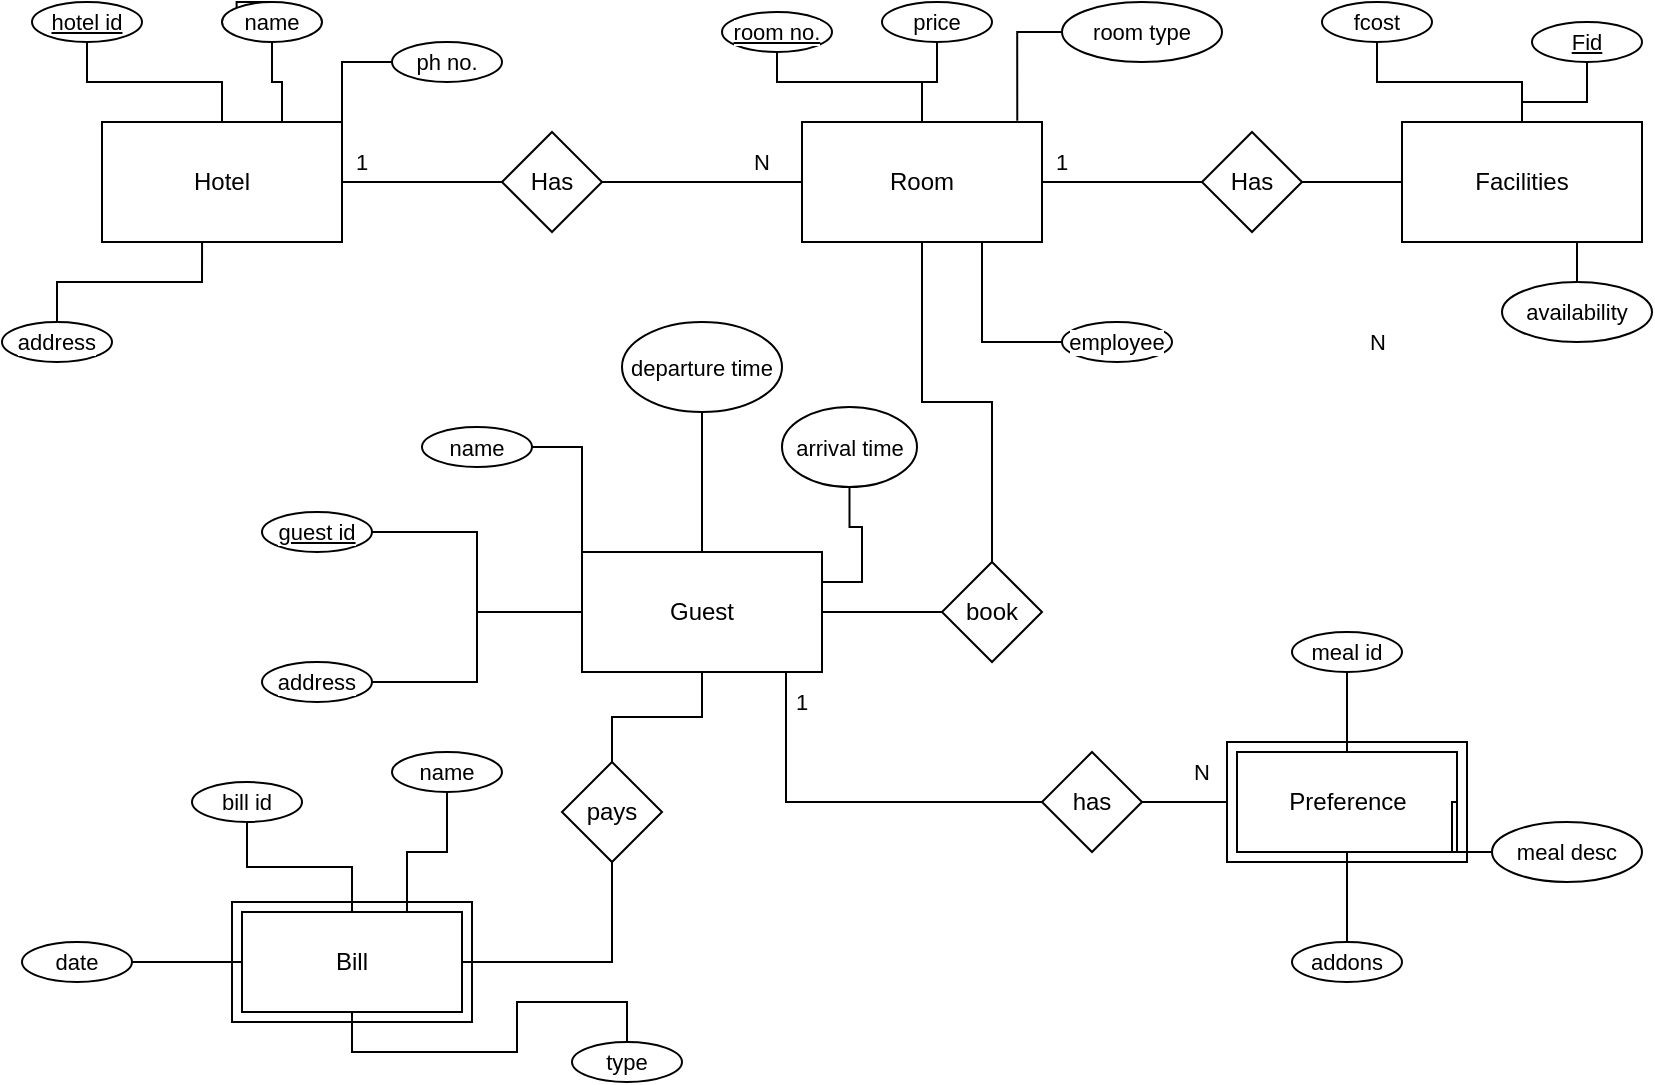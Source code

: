 <mxfile version="23.1.6" type="github">
  <diagram id="R2lEEEUBdFMjLlhIrx00" name="Page-1">
    <mxGraphModel dx="1050" dy="558" grid="1" gridSize="10" guides="1" tooltips="1" connect="1" arrows="1" fold="1" page="1" pageScale="1" pageWidth="850" pageHeight="1100" math="0" shadow="0" extFonts="Permanent Marker^https://fonts.googleapis.com/css?family=Permanent+Marker">
      <root>
        <mxCell id="0" />
        <mxCell id="1" parent="0" />
        <mxCell id="X7LjUGPbY0fBhvlBGE30-14" value="" style="edgeStyle=orthogonalEdgeStyle;rounded=0;orthogonalLoop=1;jettySize=auto;html=1;endArrow=none;endFill=0;" parent="1" source="X7LjUGPbY0fBhvlBGE30-1" target="X7LjUGPbY0fBhvlBGE30-9" edge="1">
          <mxGeometry relative="1" as="geometry" />
        </mxCell>
        <mxCell id="X7LjUGPbY0fBhvlBGE30-1" value="Hotel" style="rounded=0;whiteSpace=wrap;html=1;" parent="1" vertex="1">
          <mxGeometry x="60" y="70" width="120" height="60" as="geometry" />
        </mxCell>
        <mxCell id="X7LjUGPbY0fBhvlBGE30-16" value="" style="edgeStyle=orthogonalEdgeStyle;rounded=0;orthogonalLoop=1;jettySize=auto;html=1;endArrow=none;endFill=0;" parent="1" source="X7LjUGPbY0fBhvlBGE30-2" target="X7LjUGPbY0fBhvlBGE30-12" edge="1">
          <mxGeometry relative="1" as="geometry" />
        </mxCell>
        <mxCell id="X7LjUGPbY0fBhvlBGE30-22" value="" style="edgeStyle=orthogonalEdgeStyle;rounded=0;orthogonalLoop=1;jettySize=auto;html=1;endArrow=none;endFill=0;" parent="1" source="X7LjUGPbY0fBhvlBGE30-2" target="X7LjUGPbY0fBhvlBGE30-10" edge="1">
          <mxGeometry relative="1" as="geometry" />
        </mxCell>
        <mxCell id="X7LjUGPbY0fBhvlBGE30-113" style="edgeStyle=orthogonalEdgeStyle;rounded=0;orthogonalLoop=1;jettySize=auto;html=1;entryX=0.5;entryY=1;entryDx=0;entryDy=0;strokeColor=default;align=center;verticalAlign=middle;fontFamily=Helvetica;fontSize=11;fontColor=default;labelBackgroundColor=default;endArrow=none;endFill=0;" parent="1" source="X7LjUGPbY0fBhvlBGE30-2" target="X7LjUGPbY0fBhvlBGE30-41" edge="1">
          <mxGeometry relative="1" as="geometry" />
        </mxCell>
        <mxCell id="X7LjUGPbY0fBhvlBGE30-2" value="Room" style="rounded=0;whiteSpace=wrap;html=1;" parent="1" vertex="1">
          <mxGeometry x="410" y="70" width="120" height="60" as="geometry" />
        </mxCell>
        <mxCell id="X7LjUGPbY0fBhvlBGE30-3" value="Facilities" style="rounded=0;whiteSpace=wrap;html=1;" parent="1" vertex="1">
          <mxGeometry x="710" y="70" width="120" height="60" as="geometry" />
        </mxCell>
        <mxCell id="X7LjUGPbY0fBhvlBGE30-33" style="edgeStyle=orthogonalEdgeStyle;rounded=0;orthogonalLoop=1;jettySize=auto;html=1;entryX=0.5;entryY=0;entryDx=0;entryDy=0;strokeColor=default;align=center;verticalAlign=middle;fontFamily=Helvetica;fontSize=11;fontColor=default;labelBackgroundColor=default;endArrow=none;endFill=0;" parent="1" source="X7LjUGPbY0fBhvlBGE30-4" target="X7LjUGPbY0fBhvlBGE30-30" edge="1">
          <mxGeometry relative="1" as="geometry" />
        </mxCell>
        <mxCell id="X7LjUGPbY0fBhvlBGE30-95" style="edgeStyle=orthogonalEdgeStyle;rounded=0;orthogonalLoop=1;jettySize=auto;html=1;entryX=0.5;entryY=1;entryDx=0;entryDy=0;strokeColor=default;align=center;verticalAlign=middle;fontFamily=Helvetica;fontSize=11;fontColor=default;labelBackgroundColor=default;endArrow=none;endFill=0;" parent="1" source="X7LjUGPbY0fBhvlBGE30-4" target="X7LjUGPbY0fBhvlBGE30-53" edge="1">
          <mxGeometry relative="1" as="geometry" />
        </mxCell>
        <mxCell id="X7LjUGPbY0fBhvlBGE30-4" value="Guest" style="rounded=0;whiteSpace=wrap;html=1;" parent="1" vertex="1">
          <mxGeometry x="300" y="285" width="120" height="60" as="geometry" />
        </mxCell>
        <mxCell id="X7LjUGPbY0fBhvlBGE30-5" value="" style="rounded=0;whiteSpace=wrap;html=1;" parent="1" vertex="1">
          <mxGeometry x="125" y="460" width="120" height="60" as="geometry" />
        </mxCell>
        <mxCell id="X7LjUGPbY0fBhvlBGE30-7" value="" style="rounded=0;whiteSpace=wrap;html=1;" parent="1" vertex="1">
          <mxGeometry x="622.5" y="380" width="120" height="60" as="geometry" />
        </mxCell>
        <mxCell id="X7LjUGPbY0fBhvlBGE30-15" value="" style="edgeStyle=orthogonalEdgeStyle;rounded=0;orthogonalLoop=1;jettySize=auto;html=1;strokeColor=default;endArrow=none;endFill=0;" parent="1" source="X7LjUGPbY0fBhvlBGE30-9" target="X7LjUGPbY0fBhvlBGE30-2" edge="1">
          <mxGeometry relative="1" as="geometry" />
        </mxCell>
        <mxCell id="X7LjUGPbY0fBhvlBGE30-9" value="Has" style="rhombus;whiteSpace=wrap;html=1;" parent="1" vertex="1">
          <mxGeometry x="260" y="75" width="50" height="50" as="geometry" />
        </mxCell>
        <mxCell id="X7LjUGPbY0fBhvlBGE30-121" style="edgeStyle=orthogonalEdgeStyle;rounded=0;orthogonalLoop=1;jettySize=auto;html=1;strokeColor=default;align=center;verticalAlign=middle;fontFamily=Helvetica;fontSize=11;fontColor=default;labelBackgroundColor=default;endArrow=none;endFill=0;" parent="1" source="X7LjUGPbY0fBhvlBGE30-10" target="X7LjUGPbY0fBhvlBGE30-3" edge="1">
          <mxGeometry relative="1" as="geometry" />
        </mxCell>
        <mxCell id="X7LjUGPbY0fBhvlBGE30-10" value="Has" style="rhombus;whiteSpace=wrap;html=1;" parent="1" vertex="1">
          <mxGeometry x="610" y="75" width="50" height="50" as="geometry" />
        </mxCell>
        <mxCell id="X7LjUGPbY0fBhvlBGE30-26" value="" style="edgeStyle=orthogonalEdgeStyle;rounded=0;orthogonalLoop=1;jettySize=auto;html=1;strokeColor=default;align=center;verticalAlign=middle;fontFamily=Helvetica;fontSize=11;fontColor=default;labelBackgroundColor=default;endArrow=none;endFill=0;" parent="1" source="X7LjUGPbY0fBhvlBGE30-12" target="X7LjUGPbY0fBhvlBGE30-4" edge="1">
          <mxGeometry relative="1" as="geometry" />
        </mxCell>
        <mxCell id="X7LjUGPbY0fBhvlBGE30-12" value="book" style="rhombus;whiteSpace=wrap;html=1;" parent="1" vertex="1">
          <mxGeometry x="480" y="290" width="50" height="50" as="geometry" />
        </mxCell>
        <mxCell id="X7LjUGPbY0fBhvlBGE30-29" style="edgeStyle=orthogonalEdgeStyle;rounded=0;orthogonalLoop=1;jettySize=auto;html=1;exitX=1;exitY=0.5;exitDx=0;exitDy=0;entryX=0;entryY=0.5;entryDx=0;entryDy=0;strokeColor=default;align=center;verticalAlign=middle;fontFamily=Helvetica;fontSize=11;fontColor=default;labelBackgroundColor=default;endArrow=none;endFill=0;" parent="1" source="X7LjUGPbY0fBhvlBGE30-13" target="X7LjUGPbY0fBhvlBGE30-7" edge="1">
          <mxGeometry relative="1" as="geometry" />
        </mxCell>
        <mxCell id="X7LjUGPbY0fBhvlBGE30-13" value="has" style="rhombus;whiteSpace=wrap;html=1;" parent="1" vertex="1">
          <mxGeometry x="530" y="385" width="50" height="50" as="geometry" />
        </mxCell>
        <mxCell id="X7LjUGPbY0fBhvlBGE30-104" style="edgeStyle=orthogonalEdgeStyle;rounded=0;orthogonalLoop=1;jettySize=auto;html=1;entryX=0.5;entryY=1;entryDx=0;entryDy=0;strokeColor=default;align=center;verticalAlign=middle;fontFamily=Helvetica;fontSize=11;fontColor=default;labelBackgroundColor=default;endArrow=none;endFill=0;" parent="1" source="X7LjUGPbY0fBhvlBGE30-19" target="X7LjUGPbY0fBhvlBGE30-30" edge="1">
          <mxGeometry relative="1" as="geometry" />
        </mxCell>
        <mxCell id="X7LjUGPbY0fBhvlBGE30-19" value="Bill" style="rounded=0;whiteSpace=wrap;html=1;" parent="1" vertex="1">
          <mxGeometry x="130" y="465" width="110" height="50" as="geometry" />
        </mxCell>
        <mxCell id="X7LjUGPbY0fBhvlBGE30-90" style="edgeStyle=orthogonalEdgeStyle;rounded=0;orthogonalLoop=1;jettySize=auto;html=1;entryX=0.5;entryY=1;entryDx=0;entryDy=0;strokeColor=default;align=center;verticalAlign=middle;fontFamily=Helvetica;fontSize=11;fontColor=default;labelBackgroundColor=default;endArrow=none;endFill=0;" parent="1" source="X7LjUGPbY0fBhvlBGE30-20" target="X7LjUGPbY0fBhvlBGE30-64" edge="1">
          <mxGeometry relative="1" as="geometry" />
        </mxCell>
        <mxCell id="X7LjUGPbY0fBhvlBGE30-20" value="Preference" style="rounded=0;whiteSpace=wrap;html=1;" parent="1" vertex="1">
          <mxGeometry x="627.5" y="385" width="110" height="50" as="geometry" />
        </mxCell>
        <mxCell id="X7LjUGPbY0fBhvlBGE30-30" value="pays" style="rhombus;whiteSpace=wrap;html=1;" parent="1" vertex="1">
          <mxGeometry x="290" y="390" width="50" height="50" as="geometry" />
        </mxCell>
        <mxCell id="X7LjUGPbY0fBhvlBGE30-71" style="edgeStyle=orthogonalEdgeStyle;rounded=0;orthogonalLoop=1;jettySize=auto;html=1;exitX=0.5;exitY=1;exitDx=0;exitDy=0;strokeColor=default;align=center;verticalAlign=middle;fontFamily=Helvetica;fontSize=11;fontColor=default;labelBackgroundColor=default;endArrow=none;endFill=0;" parent="1" source="X7LjUGPbY0fBhvlBGE30-36" target="X7LjUGPbY0fBhvlBGE30-1" edge="1">
          <mxGeometry relative="1" as="geometry" />
        </mxCell>
        <mxCell id="X7LjUGPbY0fBhvlBGE30-36" value="&lt;u&gt;hotel id&lt;/u&gt;" style="ellipse;whiteSpace=wrap;html=1;fontFamily=Helvetica;fontSize=11;fontColor=default;labelBackgroundColor=default;" parent="1" vertex="1">
          <mxGeometry x="25" y="10" width="55" height="20" as="geometry" />
        </mxCell>
        <mxCell id="X7LjUGPbY0fBhvlBGE30-72" style="edgeStyle=orthogonalEdgeStyle;rounded=0;orthogonalLoop=1;jettySize=auto;html=1;entryX=0.75;entryY=0;entryDx=0;entryDy=0;strokeColor=default;align=center;verticalAlign=middle;fontFamily=Helvetica;fontSize=11;fontColor=default;labelBackgroundColor=default;endArrow=none;endFill=0;" parent="1" source="X7LjUGPbY0fBhvlBGE30-38" target="X7LjUGPbY0fBhvlBGE30-1" edge="1">
          <mxGeometry relative="1" as="geometry" />
        </mxCell>
        <mxCell id="X7LjUGPbY0fBhvlBGE30-38" value="name" style="ellipse;whiteSpace=wrap;html=1;fontFamily=Helvetica;fontSize=11;fontColor=default;labelBackgroundColor=default;" parent="1" vertex="1">
          <mxGeometry x="120" y="10" width="50" height="20" as="geometry" />
        </mxCell>
        <mxCell id="X7LjUGPbY0fBhvlBGE30-73" style="edgeStyle=orthogonalEdgeStyle;rounded=0;orthogonalLoop=1;jettySize=auto;html=1;entryX=1;entryY=0;entryDx=0;entryDy=0;strokeColor=default;align=center;verticalAlign=middle;fontFamily=Helvetica;fontSize=11;fontColor=default;labelBackgroundColor=default;endArrow=none;endFill=0;" parent="1" source="X7LjUGPbY0fBhvlBGE30-39" target="X7LjUGPbY0fBhvlBGE30-1" edge="1">
          <mxGeometry relative="1" as="geometry" />
        </mxCell>
        <mxCell id="X7LjUGPbY0fBhvlBGE30-39" value="ph no." style="ellipse;whiteSpace=wrap;html=1;fontFamily=Helvetica;fontSize=11;fontColor=default;labelBackgroundColor=default;" parent="1" vertex="1">
          <mxGeometry x="205" y="30" width="55" height="20" as="geometry" />
        </mxCell>
        <mxCell id="X7LjUGPbY0fBhvlBGE30-40" value="address" style="ellipse;whiteSpace=wrap;html=1;fontFamily=Helvetica;fontSize=11;fontColor=default;labelBackgroundColor=default;" parent="1" vertex="1">
          <mxGeometry x="10" y="170" width="55" height="20" as="geometry" />
        </mxCell>
        <mxCell id="X7LjUGPbY0fBhvlBGE30-41" value="&lt;u&gt;room no.&lt;/u&gt;" style="ellipse;whiteSpace=wrap;html=1;fontFamily=Helvetica;fontSize=11;fontColor=default;labelBackgroundColor=default;" parent="1" vertex="1">
          <mxGeometry x="370" y="15" width="55" height="20" as="geometry" />
        </mxCell>
        <mxCell id="X7LjUGPbY0fBhvlBGE30-78" style="edgeStyle=orthogonalEdgeStyle;rounded=0;orthogonalLoop=1;jettySize=auto;html=1;strokeColor=default;align=center;verticalAlign=middle;fontFamily=Helvetica;fontSize=11;fontColor=default;labelBackgroundColor=default;endArrow=none;endFill=0;" parent="1" source="X7LjUGPbY0fBhvlBGE30-42" target="X7LjUGPbY0fBhvlBGE30-2" edge="1">
          <mxGeometry relative="1" as="geometry" />
        </mxCell>
        <mxCell id="X7LjUGPbY0fBhvlBGE30-42" value="price" style="ellipse;whiteSpace=wrap;html=1;fontFamily=Helvetica;fontSize=11;fontColor=default;labelBackgroundColor=default;" parent="1" vertex="1">
          <mxGeometry x="450" y="10" width="55" height="20" as="geometry" />
        </mxCell>
        <mxCell id="X7LjUGPbY0fBhvlBGE30-43" value="room type" style="ellipse;whiteSpace=wrap;html=1;fontFamily=Helvetica;fontSize=11;fontColor=default;labelBackgroundColor=default;" parent="1" vertex="1">
          <mxGeometry x="540" y="10" width="80" height="30" as="geometry" />
        </mxCell>
        <mxCell id="X7LjUGPbY0fBhvlBGE30-81" style="edgeStyle=orthogonalEdgeStyle;rounded=0;orthogonalLoop=1;jettySize=auto;html=1;strokeColor=default;align=center;verticalAlign=middle;fontFamily=Helvetica;fontSize=11;fontColor=default;labelBackgroundColor=default;endArrow=none;endFill=0;" parent="1" source="X7LjUGPbY0fBhvlBGE30-44" target="X7LjUGPbY0fBhvlBGE30-3" edge="1">
          <mxGeometry relative="1" as="geometry" />
        </mxCell>
        <mxCell id="X7LjUGPbY0fBhvlBGE30-44" value="fcost" style="ellipse;whiteSpace=wrap;html=1;fontFamily=Helvetica;fontSize=11;fontColor=default;labelBackgroundColor=default;" parent="1" vertex="1">
          <mxGeometry x="670" y="10" width="55" height="20" as="geometry" />
        </mxCell>
        <mxCell id="X7LjUGPbY0fBhvlBGE30-82" style="edgeStyle=orthogonalEdgeStyle;rounded=0;orthogonalLoop=1;jettySize=auto;html=1;strokeColor=default;align=center;verticalAlign=middle;fontFamily=Helvetica;fontSize=11;fontColor=default;labelBackgroundColor=default;endArrow=none;endFill=0;" parent="1" source="X7LjUGPbY0fBhvlBGE30-45" target="X7LjUGPbY0fBhvlBGE30-3" edge="1">
          <mxGeometry relative="1" as="geometry" />
        </mxCell>
        <mxCell id="X7LjUGPbY0fBhvlBGE30-45" value="&lt;u&gt;Fid&lt;/u&gt;" style="ellipse;whiteSpace=wrap;html=1;fontFamily=Helvetica;fontSize=11;fontColor=default;labelBackgroundColor=default;" parent="1" vertex="1">
          <mxGeometry x="775" y="20" width="55" height="20" as="geometry" />
        </mxCell>
        <mxCell id="X7LjUGPbY0fBhvlBGE30-83" style="edgeStyle=orthogonalEdgeStyle;rounded=0;orthogonalLoop=1;jettySize=auto;html=1;strokeColor=default;align=center;verticalAlign=middle;fontFamily=Helvetica;fontSize=11;fontColor=default;labelBackgroundColor=default;endArrow=none;endFill=0;" parent="1" source="X7LjUGPbY0fBhvlBGE30-46" target="X7LjUGPbY0fBhvlBGE30-3" edge="1">
          <mxGeometry relative="1" as="geometry" />
        </mxCell>
        <mxCell id="X7LjUGPbY0fBhvlBGE30-46" value="availability" style="ellipse;whiteSpace=wrap;html=1;fontFamily=Helvetica;fontSize=11;fontColor=default;labelBackgroundColor=default;" parent="1" vertex="1">
          <mxGeometry x="760" y="150" width="75" height="30" as="geometry" />
        </mxCell>
        <mxCell id="X7LjUGPbY0fBhvlBGE30-97" style="edgeStyle=orthogonalEdgeStyle;rounded=0;orthogonalLoop=1;jettySize=auto;html=1;entryX=0;entryY=0;entryDx=0;entryDy=0;strokeColor=default;align=center;verticalAlign=middle;fontFamily=Helvetica;fontSize=11;fontColor=default;labelBackgroundColor=default;endArrow=none;endFill=0;" parent="1" source="X7LjUGPbY0fBhvlBGE30-51" target="X7LjUGPbY0fBhvlBGE30-4" edge="1">
          <mxGeometry relative="1" as="geometry" />
        </mxCell>
        <mxCell id="X7LjUGPbY0fBhvlBGE30-51" value="name" style="ellipse;whiteSpace=wrap;html=1;fontFamily=Helvetica;fontSize=11;fontColor=default;labelBackgroundColor=default;" parent="1" vertex="1">
          <mxGeometry x="220" y="222.5" width="55" height="20" as="geometry" />
        </mxCell>
        <mxCell id="X7LjUGPbY0fBhvlBGE30-98" style="edgeStyle=orthogonalEdgeStyle;rounded=0;orthogonalLoop=1;jettySize=auto;html=1;strokeColor=default;align=center;verticalAlign=middle;fontFamily=Helvetica;fontSize=11;fontColor=default;labelBackgroundColor=default;endArrow=none;endFill=0;" parent="1" source="X7LjUGPbY0fBhvlBGE30-52" target="X7LjUGPbY0fBhvlBGE30-4" edge="1">
          <mxGeometry relative="1" as="geometry" />
        </mxCell>
        <mxCell id="X7LjUGPbY0fBhvlBGE30-52" value="&lt;u&gt;guest id&lt;/u&gt;" style="ellipse;whiteSpace=wrap;html=1;fontFamily=Helvetica;fontSize=11;fontColor=default;labelBackgroundColor=default;" parent="1" vertex="1">
          <mxGeometry x="140" y="265" width="55" height="20" as="geometry" />
        </mxCell>
        <mxCell id="X7LjUGPbY0fBhvlBGE30-53" value="departure time" style="ellipse;whiteSpace=wrap;html=1;fontFamily=Helvetica;fontSize=11;fontColor=default;labelBackgroundColor=default;" parent="1" vertex="1">
          <mxGeometry x="320" y="170" width="80" height="45" as="geometry" />
        </mxCell>
        <mxCell id="X7LjUGPbY0fBhvlBGE30-94" style="edgeStyle=orthogonalEdgeStyle;rounded=0;orthogonalLoop=1;jettySize=auto;html=1;entryX=1;entryY=0.25;entryDx=0;entryDy=0;strokeColor=default;align=center;verticalAlign=middle;fontFamily=Helvetica;fontSize=11;fontColor=default;labelBackgroundColor=default;endArrow=none;endFill=0;" parent="1" source="X7LjUGPbY0fBhvlBGE30-54" target="X7LjUGPbY0fBhvlBGE30-4" edge="1">
          <mxGeometry relative="1" as="geometry" />
        </mxCell>
        <mxCell id="X7LjUGPbY0fBhvlBGE30-54" value="arrival time" style="ellipse;whiteSpace=wrap;html=1;fontFamily=Helvetica;fontSize=11;fontColor=default;labelBackgroundColor=default;" parent="1" vertex="1">
          <mxGeometry x="400" y="212.5" width="67.5" height="40" as="geometry" />
        </mxCell>
        <mxCell id="X7LjUGPbY0fBhvlBGE30-99" style="edgeStyle=orthogonalEdgeStyle;rounded=0;orthogonalLoop=1;jettySize=auto;html=1;strokeColor=default;align=center;verticalAlign=middle;fontFamily=Helvetica;fontSize=11;fontColor=default;labelBackgroundColor=default;endArrow=none;endFill=0;" parent="1" source="X7LjUGPbY0fBhvlBGE30-55" target="X7LjUGPbY0fBhvlBGE30-4" edge="1">
          <mxGeometry relative="1" as="geometry" />
        </mxCell>
        <mxCell id="X7LjUGPbY0fBhvlBGE30-55" value="address" style="ellipse;whiteSpace=wrap;html=1;fontFamily=Helvetica;fontSize=11;fontColor=default;labelBackgroundColor=default;" parent="1" vertex="1">
          <mxGeometry x="140" y="340" width="55" height="20" as="geometry" />
        </mxCell>
        <mxCell id="X7LjUGPbY0fBhvlBGE30-89" style="edgeStyle=orthogonalEdgeStyle;rounded=0;orthogonalLoop=1;jettySize=auto;html=1;entryX=1;entryY=0.5;entryDx=0;entryDy=0;strokeColor=default;align=center;verticalAlign=middle;fontFamily=Helvetica;fontSize=11;fontColor=default;labelBackgroundColor=default;endArrow=none;endFill=0;" parent="1" source="X7LjUGPbY0fBhvlBGE30-61" target="X7LjUGPbY0fBhvlBGE30-20" edge="1">
          <mxGeometry relative="1" as="geometry" />
        </mxCell>
        <mxCell id="X7LjUGPbY0fBhvlBGE30-61" value="meal desc" style="ellipse;whiteSpace=wrap;html=1;fontFamily=Helvetica;fontSize=11;fontColor=default;labelBackgroundColor=default;" parent="1" vertex="1">
          <mxGeometry x="755" y="420" width="75" height="30" as="geometry" />
        </mxCell>
        <mxCell id="X7LjUGPbY0fBhvlBGE30-92" style="edgeStyle=orthogonalEdgeStyle;rounded=0;orthogonalLoop=1;jettySize=auto;html=1;entryX=0.5;entryY=1;entryDx=0;entryDy=0;strokeColor=default;align=center;verticalAlign=middle;fontFamily=Helvetica;fontSize=11;fontColor=default;labelBackgroundColor=default;endArrow=none;endFill=0;" parent="1" source="X7LjUGPbY0fBhvlBGE30-63" target="X7LjUGPbY0fBhvlBGE30-20" edge="1">
          <mxGeometry relative="1" as="geometry" />
        </mxCell>
        <mxCell id="X7LjUGPbY0fBhvlBGE30-63" value="addons" style="ellipse;whiteSpace=wrap;html=1;fontFamily=Helvetica;fontSize=11;fontColor=default;labelBackgroundColor=default;" parent="1" vertex="1">
          <mxGeometry x="655" y="480" width="55" height="20" as="geometry" />
        </mxCell>
        <mxCell id="X7LjUGPbY0fBhvlBGE30-64" value="meal id" style="ellipse;whiteSpace=wrap;html=1;fontFamily=Helvetica;fontSize=11;fontColor=default;labelBackgroundColor=default;" parent="1" vertex="1">
          <mxGeometry x="655" y="325" width="55" height="20" as="geometry" />
        </mxCell>
        <mxCell id="X7LjUGPbY0fBhvlBGE30-105" style="edgeStyle=orthogonalEdgeStyle;rounded=0;orthogonalLoop=1;jettySize=auto;html=1;exitX=0.5;exitY=1;exitDx=0;exitDy=0;entryX=0.75;entryY=0;entryDx=0;entryDy=0;strokeColor=default;align=center;verticalAlign=middle;fontFamily=Helvetica;fontSize=11;fontColor=default;labelBackgroundColor=default;endArrow=none;endFill=0;" parent="1" source="X7LjUGPbY0fBhvlBGE30-67" target="X7LjUGPbY0fBhvlBGE30-19" edge="1">
          <mxGeometry relative="1" as="geometry" />
        </mxCell>
        <mxCell id="X7LjUGPbY0fBhvlBGE30-67" value="name" style="ellipse;whiteSpace=wrap;html=1;fontFamily=Helvetica;fontSize=11;fontColor=default;labelBackgroundColor=default;" parent="1" vertex="1">
          <mxGeometry x="205" y="385" width="55" height="20" as="geometry" />
        </mxCell>
        <mxCell id="X7LjUGPbY0fBhvlBGE30-100" style="edgeStyle=orthogonalEdgeStyle;rounded=0;orthogonalLoop=1;jettySize=auto;html=1;strokeColor=default;align=center;verticalAlign=middle;fontFamily=Helvetica;fontSize=11;fontColor=default;labelBackgroundColor=default;endArrow=none;endFill=0;" parent="1" source="X7LjUGPbY0fBhvlBGE30-68" target="X7LjUGPbY0fBhvlBGE30-19" edge="1">
          <mxGeometry relative="1" as="geometry" />
        </mxCell>
        <mxCell id="X7LjUGPbY0fBhvlBGE30-68" value="bill id" style="ellipse;whiteSpace=wrap;html=1;fontFamily=Helvetica;fontSize=11;fontColor=default;labelBackgroundColor=default;" parent="1" vertex="1">
          <mxGeometry x="105" y="400" width="55" height="20" as="geometry" />
        </mxCell>
        <mxCell id="X7LjUGPbY0fBhvlBGE30-108" style="edgeStyle=orthogonalEdgeStyle;rounded=0;orthogonalLoop=1;jettySize=auto;html=1;entryX=0;entryY=0.5;entryDx=0;entryDy=0;strokeColor=default;align=center;verticalAlign=middle;fontFamily=Helvetica;fontSize=11;fontColor=default;labelBackgroundColor=default;endArrow=none;endFill=0;" parent="1" source="X7LjUGPbY0fBhvlBGE30-69" target="X7LjUGPbY0fBhvlBGE30-19" edge="1">
          <mxGeometry relative="1" as="geometry" />
        </mxCell>
        <mxCell id="X7LjUGPbY0fBhvlBGE30-69" value="date" style="ellipse;whiteSpace=wrap;html=1;fontFamily=Helvetica;fontSize=11;fontColor=default;labelBackgroundColor=default;" parent="1" vertex="1">
          <mxGeometry x="20" y="480" width="55" height="20" as="geometry" />
        </mxCell>
        <mxCell id="X7LjUGPbY0fBhvlBGE30-106" style="edgeStyle=orthogonalEdgeStyle;rounded=0;orthogonalLoop=1;jettySize=auto;html=1;exitX=0.5;exitY=0;exitDx=0;exitDy=0;strokeColor=default;align=center;verticalAlign=middle;fontFamily=Helvetica;fontSize=11;fontColor=default;labelBackgroundColor=default;endArrow=none;endFill=0;" parent="1" source="X7LjUGPbY0fBhvlBGE30-70" target="X7LjUGPbY0fBhvlBGE30-19" edge="1">
          <mxGeometry relative="1" as="geometry" />
        </mxCell>
        <mxCell id="X7LjUGPbY0fBhvlBGE30-70" value="type" style="ellipse;whiteSpace=wrap;html=1;fontFamily=Helvetica;fontSize=11;fontColor=default;labelBackgroundColor=default;" parent="1" vertex="1">
          <mxGeometry x="295" y="530" width="55" height="20" as="geometry" />
        </mxCell>
        <mxCell id="X7LjUGPbY0fBhvlBGE30-74" style="edgeStyle=orthogonalEdgeStyle;rounded=0;orthogonalLoop=1;jettySize=auto;html=1;entryX=0.417;entryY=1;entryDx=0;entryDy=0;entryPerimeter=0;strokeColor=default;align=center;verticalAlign=middle;fontFamily=Helvetica;fontSize=11;fontColor=default;labelBackgroundColor=default;endArrow=none;endFill=0;" parent="1" source="X7LjUGPbY0fBhvlBGE30-40" target="X7LjUGPbY0fBhvlBGE30-1" edge="1">
          <mxGeometry relative="1" as="geometry" />
        </mxCell>
        <mxCell id="X7LjUGPbY0fBhvlBGE30-80" style="edgeStyle=orthogonalEdgeStyle;rounded=0;orthogonalLoop=1;jettySize=auto;html=1;entryX=0.897;entryY=-0.011;entryDx=0;entryDy=0;entryPerimeter=0;strokeColor=default;align=center;verticalAlign=middle;fontFamily=Helvetica;fontSize=11;fontColor=default;labelBackgroundColor=default;endArrow=none;endFill=0;" parent="1" source="X7LjUGPbY0fBhvlBGE30-43" target="X7LjUGPbY0fBhvlBGE30-2" edge="1">
          <mxGeometry relative="1" as="geometry" />
        </mxCell>
        <mxCell id="X7LjUGPbY0fBhvlBGE30-103" style="edgeStyle=orthogonalEdgeStyle;rounded=0;orthogonalLoop=1;jettySize=auto;html=1;entryX=0.75;entryY=1;entryDx=0;entryDy=0;strokeColor=default;align=center;verticalAlign=middle;fontFamily=Helvetica;fontSize=11;fontColor=default;labelBackgroundColor=default;endArrow=none;endFill=0;" parent="1" source="X7LjUGPbY0fBhvlBGE30-102" target="X7LjUGPbY0fBhvlBGE30-2" edge="1">
          <mxGeometry relative="1" as="geometry" />
        </mxCell>
        <mxCell id="X7LjUGPbY0fBhvlBGE30-102" value="employee" style="ellipse;whiteSpace=wrap;html=1;fontFamily=Helvetica;fontSize=11;fontColor=default;labelBackgroundColor=default;" parent="1" vertex="1">
          <mxGeometry x="540" y="170" width="55" height="20" as="geometry" />
        </mxCell>
        <mxCell id="X7LjUGPbY0fBhvlBGE30-109" style="edgeStyle=orthogonalEdgeStyle;rounded=0;orthogonalLoop=1;jettySize=auto;html=1;exitX=0.5;exitY=0;exitDx=0;exitDy=0;entryX=0;entryY=0;entryDx=0;entryDy=0;strokeColor=default;align=center;verticalAlign=middle;fontFamily=Helvetica;fontSize=11;fontColor=default;labelBackgroundColor=default;endArrow=none;endFill=0;" parent="1" source="X7LjUGPbY0fBhvlBGE30-38" target="X7LjUGPbY0fBhvlBGE30-38" edge="1">
          <mxGeometry relative="1" as="geometry" />
        </mxCell>
        <mxCell id="X7LjUGPbY0fBhvlBGE30-111" value="1" style="text;strokeColor=none;align=center;fillColor=none;html=1;verticalAlign=middle;whiteSpace=wrap;rounded=0;fontFamily=Helvetica;fontSize=11;fontColor=default;labelBackgroundColor=default;" parent="1" vertex="1">
          <mxGeometry x="160" y="75" width="60" height="30" as="geometry" />
        </mxCell>
        <mxCell id="X7LjUGPbY0fBhvlBGE30-114" value="1" style="text;strokeColor=none;align=center;fillColor=none;html=1;verticalAlign=middle;whiteSpace=wrap;rounded=0;fontFamily=Helvetica;fontSize=11;fontColor=default;labelBackgroundColor=default;" parent="1" vertex="1">
          <mxGeometry x="510" y="75" width="60" height="30" as="geometry" />
        </mxCell>
        <mxCell id="X7LjUGPbY0fBhvlBGE30-115" value="1" style="text;strokeColor=none;align=center;fillColor=none;html=1;verticalAlign=middle;whiteSpace=wrap;rounded=0;fontFamily=Helvetica;fontSize=11;fontColor=default;labelBackgroundColor=default;" parent="1" vertex="1">
          <mxGeometry x="380" y="345" width="60" height="30" as="geometry" />
        </mxCell>
        <mxCell id="X7LjUGPbY0fBhvlBGE30-116" value="N" style="text;strokeColor=none;align=center;fillColor=none;html=1;verticalAlign=middle;whiteSpace=wrap;rounded=0;fontFamily=Helvetica;fontSize=11;fontColor=default;labelBackgroundColor=default;" parent="1" vertex="1">
          <mxGeometry x="350" y="65" width="80" height="50" as="geometry" />
        </mxCell>
        <mxCell id="X7LjUGPbY0fBhvlBGE30-117" value="N" style="text;strokeColor=none;align=center;fillColor=none;html=1;verticalAlign=middle;whiteSpace=wrap;rounded=0;fontFamily=Helvetica;fontSize=11;fontColor=default;labelBackgroundColor=default;" parent="1" vertex="1">
          <mxGeometry x="657.5" y="155" width="80" height="50" as="geometry" />
        </mxCell>
        <mxCell id="X7LjUGPbY0fBhvlBGE30-119" value="N" style="text;strokeColor=none;align=center;fillColor=none;html=1;verticalAlign=middle;whiteSpace=wrap;rounded=0;fontFamily=Helvetica;fontSize=11;fontColor=default;labelBackgroundColor=default;" parent="1" vertex="1">
          <mxGeometry x="570" y="370" width="80" height="50" as="geometry" />
        </mxCell>
        <mxCell id="48pAG22T4uCBrrEZiE1Z-3" style="edgeStyle=orthogonalEdgeStyle;rounded=0;orthogonalLoop=1;jettySize=auto;html=1;entryX=0.85;entryY=1;entryDx=0;entryDy=0;entryPerimeter=0;endArrow=none;endFill=0;" edge="1" parent="1" source="X7LjUGPbY0fBhvlBGE30-13" target="X7LjUGPbY0fBhvlBGE30-4">
          <mxGeometry relative="1" as="geometry" />
        </mxCell>
      </root>
    </mxGraphModel>
  </diagram>
</mxfile>
